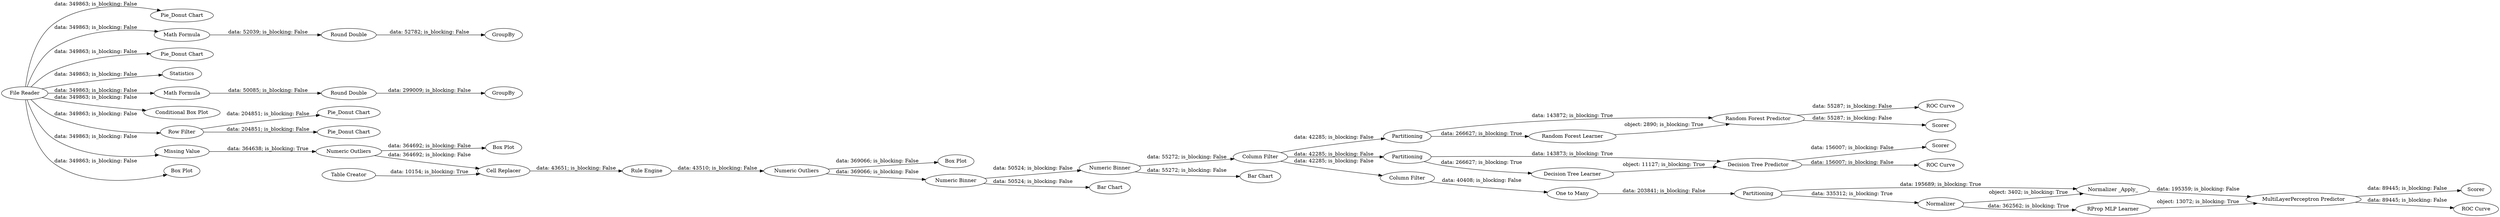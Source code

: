 digraph {
	"9005859268182271012_84" [label="ROC Curve"]
	"9005859268182271012_78" [label=Scorer]
	"9005859268182271012_75" [label="RProp MLP Learner"]
	"9005859268182271012_76" [label="MultiLayerPerceptron Predictor"]
	"9005859268182271012_29" [label="Pie_Donut Chart"]
	"9005859268182271012_82" [label="Random Forest Predictor"]
	"9005859268182271012_66" [label="Decision Tree Predictor"]
	"9005859268182271012_60" [label="Box Plot"]
	"9005859268182271012_83" [label=Scorer]
	"9005859268182271012_18" [label="Round Double"]
	"9005859268182271012_68" [label=Scorer]
	"9005859268182271012_28" [label="Pie_Donut Chart"]
	"9005859268182271012_69" [label="ROC Curve"]
	"9005859268182271012_74" [label="Normalizer _Apply_"]
	"9005859268182271012_23" [label="Round Double"]
	"9005859268182271012_61" [label="Column Filter"]
	"9005859268182271012_88" [label="One to Many"]
	"9005859268182271012_5" [label="Math Formula"]
	"9005859268182271012_65" [label="Decision Tree Learner"]
	"9005859268182271012_2" [label="Pie_Donut Chart"]
	"9005859268182271012_71" [label=Partitioning]
	"9005859268182271012_39" [label=Statistics]
	"9005859268182271012_10" [label="Math Formula"]
	"9005859268182271012_58" [label="Numeric Outliers"]
	"9005859268182271012_79" [label=Partitioning]
	"9005859268182271012_64" [label=Partitioning]
	"9005859268182271012_59" [label="Box Plot"]
	"9005859268182271012_87" [label="Column Filter"]
	"9005859268182271012_51" [label="Numeric Outliers"]
	"9005859268182271012_22" [label=GroupBy]
	"9005859268182271012_25" [label="Pie_Donut Chart"]
	"9005859268182271012_53" [label="Numeric Binner"]
	"9005859268182271012_52" [label="Rule Engine"]
	"9005859268182271012_63" [label="Conditional Box Plot"]
	"9005859268182271012_56" [label="Table Creator"]
	"9005859268182271012_27" [label="Row Filter"]
	"9005859268182271012_40" [label="Missing Value"]
	"9005859268182271012_55" [label="Numeric Binner"]
	"9005859268182271012_81" [label="Random Forest Learner"]
	"9005859268182271012_85" [label="Bar Chart"]
	"9005859268182271012_41" [label="Box Plot"]
	"9005859268182271012_73" [label=Normalizer]
	"9005859268182271012_21" [label=GroupBy]
	"9005859268182271012_77" [label="ROC Curve"]
	"9005859268182271012_86" [label="Bar Chart"]
	"9005859268182271012_45" [label="Cell Replacer"]
	"9005859268182271012_1" [label="File Reader"]
	"9005859268182271012_10" -> "9005859268182271012_23" [label="data: 50085; is_blocking: False"]
	"9005859268182271012_75" -> "9005859268182271012_76" [label="object: 13072; is_blocking: True"]
	"9005859268182271012_55" -> "9005859268182271012_85" [label="data: 50524; is_blocking: False"]
	"9005859268182271012_45" -> "9005859268182271012_52" [label="data: 43651; is_blocking: False"]
	"9005859268182271012_66" -> "9005859268182271012_69" [label="data: 156007; is_blocking: False"]
	"9005859268182271012_56" -> "9005859268182271012_45" [label="data: 10154; is_blocking: True"]
	"9005859268182271012_52" -> "9005859268182271012_51" [label="data: 43510; is_blocking: False"]
	"9005859268182271012_61" -> "9005859268182271012_64" [label="data: 42285; is_blocking: False"]
	"9005859268182271012_1" -> "9005859268182271012_27" [label="data: 349863; is_blocking: False"]
	"9005859268182271012_23" -> "9005859268182271012_22" [label="data: 299009; is_blocking: False"]
	"9005859268182271012_76" -> "9005859268182271012_77" [label="data: 89445; is_blocking: False"]
	"9005859268182271012_53" -> "9005859268182271012_61" [label="data: 55272; is_blocking: False"]
	"9005859268182271012_71" -> "9005859268182271012_74" [label="data: 195689; is_blocking: True"]
	"9005859268182271012_1" -> "9005859268182271012_41" [label="data: 349863; is_blocking: False"]
	"9005859268182271012_65" -> "9005859268182271012_66" [label="object: 11127; is_blocking: True"]
	"9005859268182271012_64" -> "9005859268182271012_65" [label="data: 266627; is_blocking: True"]
	"9005859268182271012_1" -> "9005859268182271012_5" [label="data: 349863; is_blocking: False"]
	"9005859268182271012_74" -> "9005859268182271012_76" [label="data: 195359; is_blocking: False"]
	"9005859268182271012_1" -> "9005859268182271012_10" [label="data: 349863; is_blocking: False"]
	"9005859268182271012_27" -> "9005859268182271012_25" [label="data: 204851; is_blocking: False"]
	"9005859268182271012_61" -> "9005859268182271012_87" [label="data: 42285; is_blocking: False"]
	"9005859268182271012_1" -> "9005859268182271012_63" [label="data: 349863; is_blocking: False"]
	"9005859268182271012_81" -> "9005859268182271012_82" [label="object: 2890; is_blocking: True"]
	"9005859268182271012_58" -> "9005859268182271012_59" [label="data: 364692; is_blocking: False"]
	"9005859268182271012_71" -> "9005859268182271012_73" [label="data: 335312; is_blocking: True"]
	"9005859268182271012_1" -> "9005859268182271012_2" [label="data: 349863; is_blocking: False"]
	"9005859268182271012_87" -> "9005859268182271012_88" [label="data: 40408; is_blocking: False"]
	"9005859268182271012_79" -> "9005859268182271012_81" [label="data: 266627; is_blocking: True"]
	"9005859268182271012_1" -> "9005859268182271012_39" [label="data: 349863; is_blocking: False"]
	"9005859268182271012_82" -> "9005859268182271012_83" [label="data: 55287; is_blocking: False"]
	"9005859268182271012_82" -> "9005859268182271012_84" [label="data: 55287; is_blocking: False"]
	"9005859268182271012_53" -> "9005859268182271012_86" [label="data: 55272; is_blocking: False"]
	"9005859268182271012_1" -> "9005859268182271012_40" [label="data: 349863; is_blocking: False"]
	"9005859268182271012_51" -> "9005859268182271012_55" [label="data: 369066; is_blocking: False"]
	"9005859268182271012_51" -> "9005859268182271012_60" [label="data: 369066; is_blocking: False"]
	"9005859268182271012_40" -> "9005859268182271012_58" [label="data: 364638; is_blocking: True"]
	"9005859268182271012_73" -> "9005859268182271012_75" [label="data: 362562; is_blocking: True"]
	"9005859268182271012_73" -> "9005859268182271012_74" [label="object: 3402; is_blocking: True"]
	"9005859268182271012_27" -> "9005859268182271012_29" [label="data: 204851; is_blocking: False"]
	"9005859268182271012_64" -> "9005859268182271012_66" [label="data: 143873; is_blocking: True"]
	"9005859268182271012_55" -> "9005859268182271012_53" [label="data: 50524; is_blocking: False"]
	"9005859268182271012_79" -> "9005859268182271012_82" [label="data: 143872; is_blocking: True"]
	"9005859268182271012_61" -> "9005859268182271012_79" [label="data: 42285; is_blocking: False"]
	"9005859268182271012_76" -> "9005859268182271012_78" [label="data: 89445; is_blocking: False"]
	"9005859268182271012_88" -> "9005859268182271012_71" [label="data: 203841; is_blocking: False"]
	"9005859268182271012_58" -> "9005859268182271012_45" [label="data: 364692; is_blocking: False"]
	"9005859268182271012_66" -> "9005859268182271012_68" [label="data: 156007; is_blocking: False"]
	"9005859268182271012_18" -> "9005859268182271012_21" [label="data: 52782; is_blocking: False"]
	"9005859268182271012_5" -> "9005859268182271012_18" [label="data: 52039; is_blocking: False"]
	"9005859268182271012_1" -> "9005859268182271012_28" [label="data: 349863; is_blocking: False"]
	rankdir=LR
}
